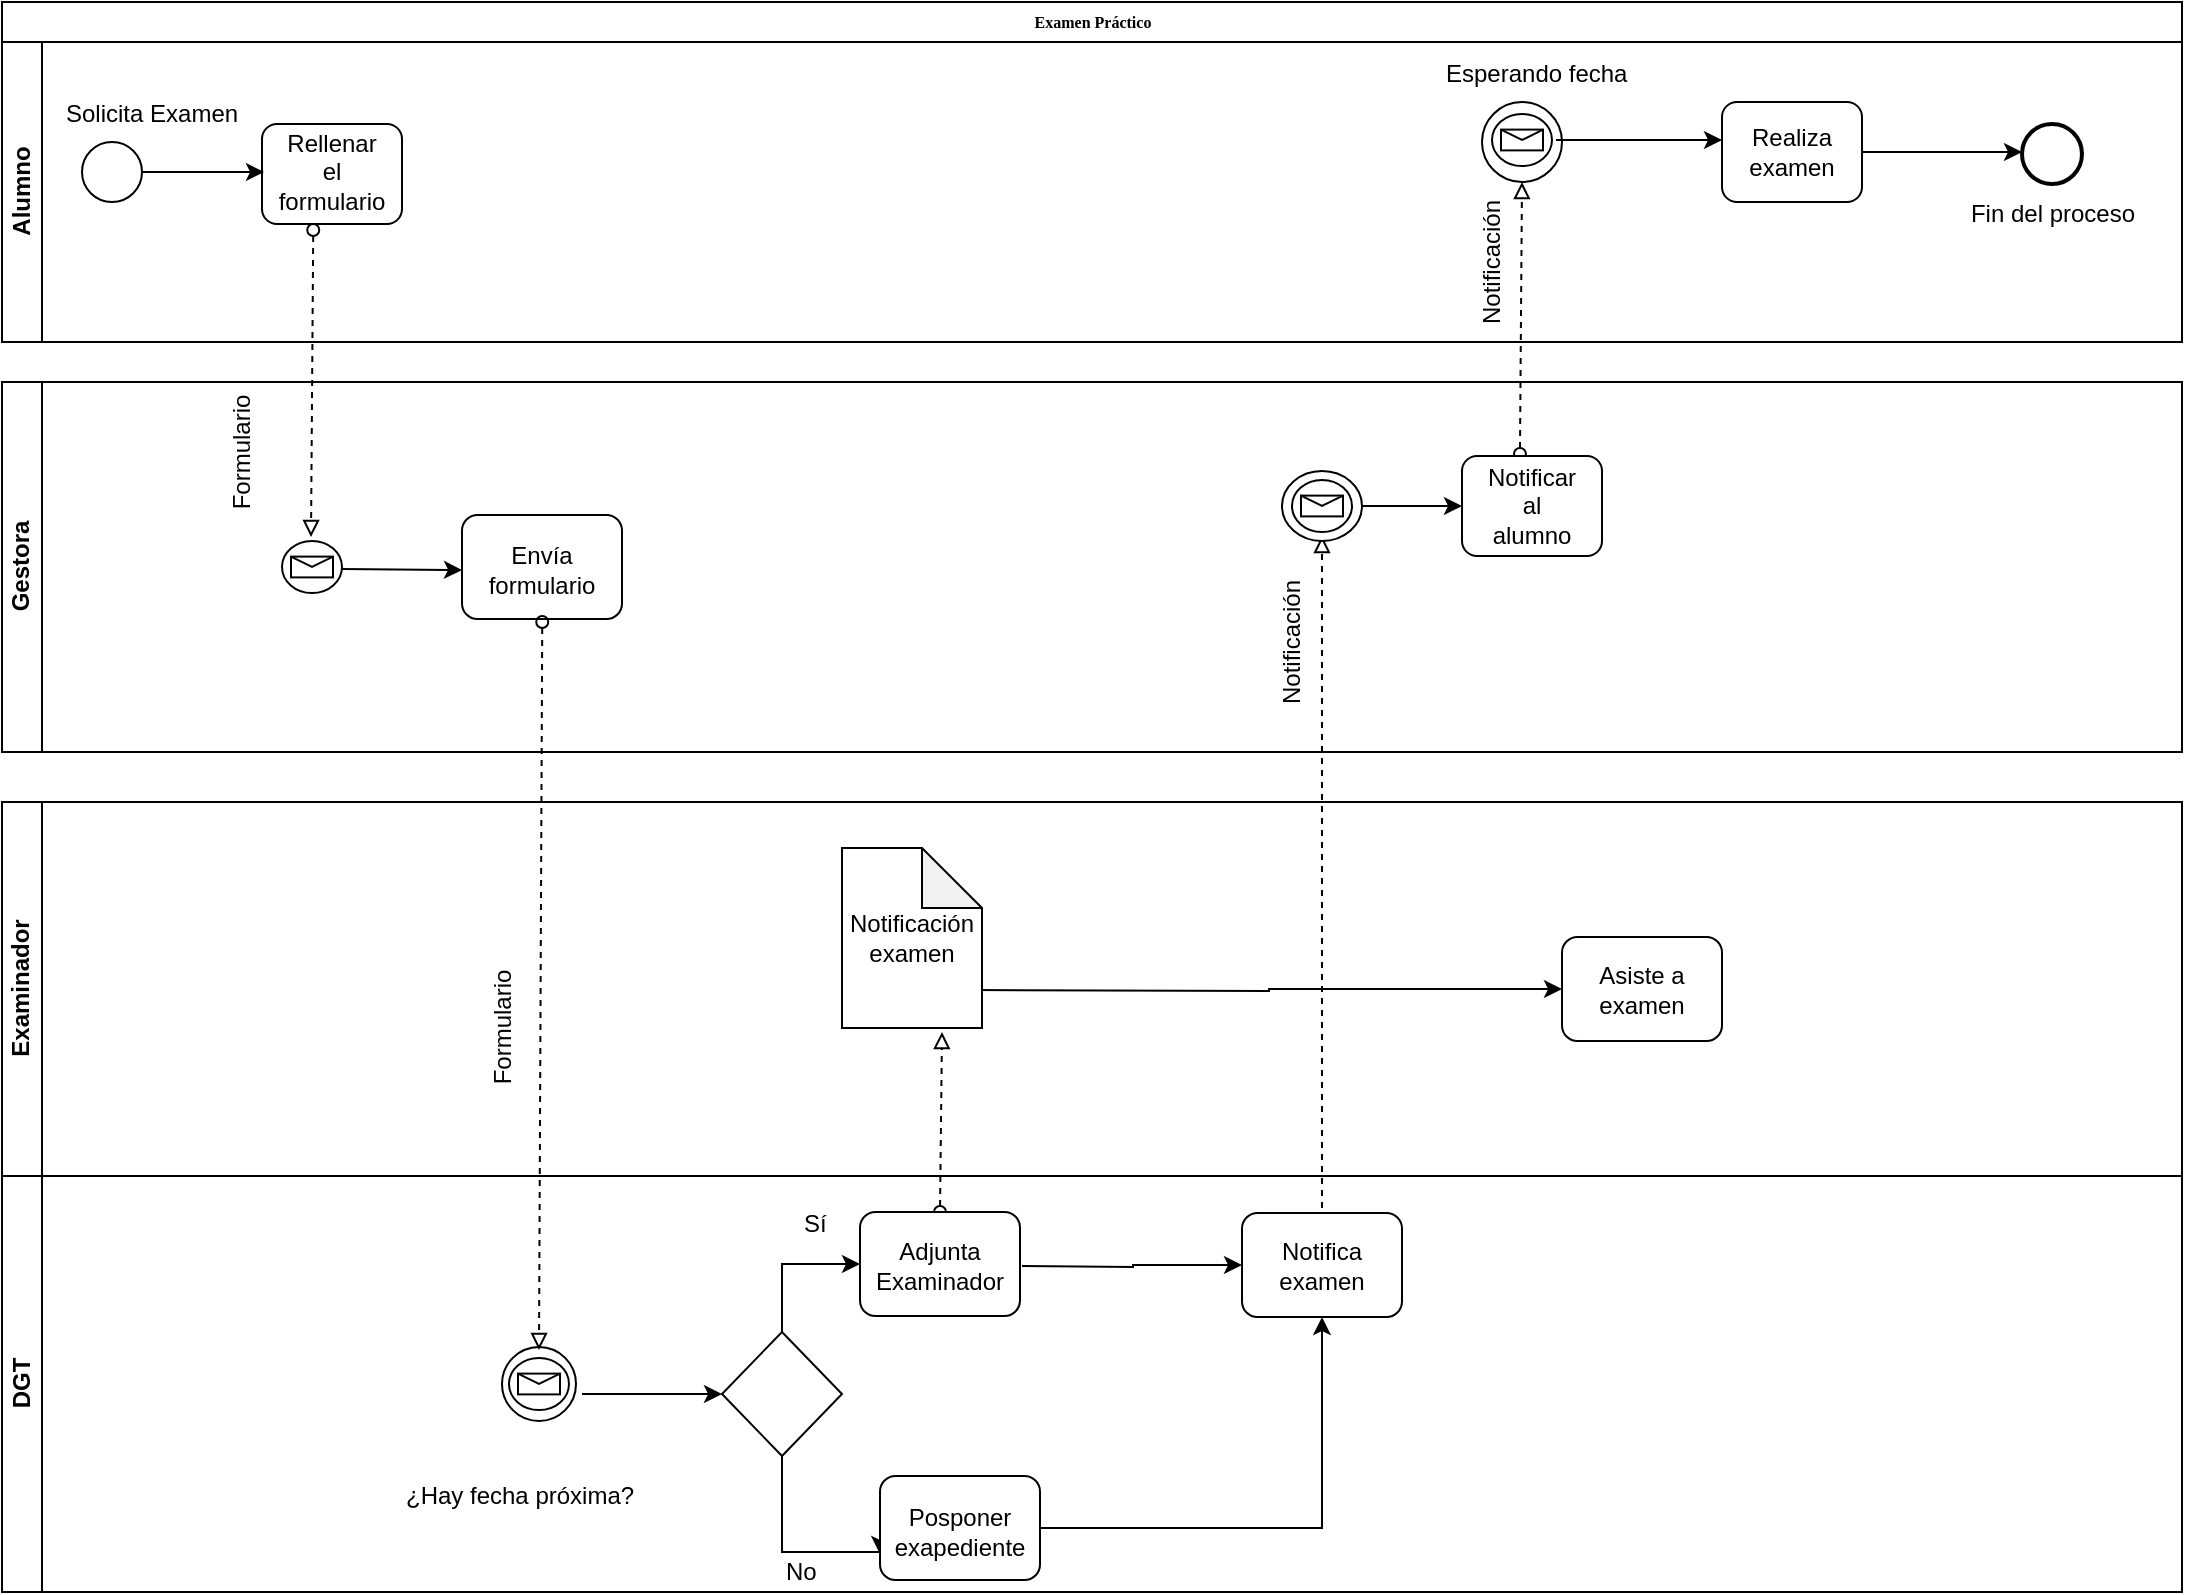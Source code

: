 <mxfile version="12.2.7" type="device" pages="1"><diagram name="Page-1" id="c7488fd3-1785-93aa-aadb-54a6760d102a"><mxGraphModel dx="1656" dy="872" grid="1" gridSize="10" guides="1" tooltips="1" connect="1" arrows="1" fold="1" page="1" pageScale="1" pageWidth="1100" pageHeight="850" background="#ffffff" math="0" shadow="0"><root><mxCell id="0"/><mxCell id="1" parent="0"/><mxCell id="2b4e8129b02d487f-1" value="Examen Práctico" style="swimlane;html=1;childLayout=stackLayout;horizontal=1;startSize=20;horizontalStack=0;rounded=0;shadow=0;labelBackgroundColor=none;strokeColor=#000000;strokeWidth=1;fillColor=#ffffff;fontFamily=Verdana;fontSize=8;fontColor=#000000;align=center;" parent="1" vertex="1"><mxGeometry x="180" y="50" width="1090" height="170" as="geometry"/></mxCell><mxCell id="2b4e8129b02d487f-2" value="&lt;div&gt;Alumno&lt;/div&gt;" style="swimlane;html=1;startSize=20;horizontal=0;" parent="2b4e8129b02d487f-1" vertex="1"><mxGeometry y="20" width="1090" height="150" as="geometry"/></mxCell><mxCell id="2b4e8129b02d487f-7" value="" style="rounded=1;whiteSpace=wrap;html=1;shadow=0;labelBackgroundColor=none;strokeColor=#000000;strokeWidth=1;fillColor=#ffffff;fontFamily=Verdana;fontSize=8;fontColor=#000000;align=center;" parent="2b4e8129b02d487f-2" vertex="1"><mxGeometry x="130" y="41" width="70" height="50" as="geometry"/></mxCell><mxCell id="YuflgJRQoO6ENukYpwJO-21" value="Rellenar el formulario" style="text;html=1;strokeColor=none;fillColor=none;align=center;verticalAlign=middle;whiteSpace=wrap;rounded=0;" parent="2b4e8129b02d487f-2" vertex="1"><mxGeometry x="145" y="55" width="40" height="20" as="geometry"/></mxCell><mxCell id="F2hgta8ROKvKX4Zt6h2e-19" value="" style="ellipse;whiteSpace=wrap;html=1;rounded=0;shadow=0;labelBackgroundColor=none;strokeColor=#000000;strokeWidth=1;fillColor=#ffffff;fontFamily=Verdana;fontSize=8;fontColor=#000000;align=center;" parent="2b4e8129b02d487f-2" vertex="1"><mxGeometry x="40" y="50" width="30" height="30" as="geometry"/></mxCell><mxCell id="F2hgta8ROKvKX4Zt6h2e-23" value="Solicita Examen" style="text;html=1;resizable=0;points=[];autosize=1;align=left;verticalAlign=top;spacingTop=-4;" parent="2b4e8129b02d487f-2" vertex="1"><mxGeometry x="30" y="26" width="100" height="20" as="geometry"/></mxCell><mxCell id="F2hgta8ROKvKX4Zt6h2e-26" value="" style="endArrow=classic;html=1;strokeColor=#000000;exitX=1;exitY=0.5;exitDx=0;exitDy=0;" parent="2b4e8129b02d487f-2" edge="1"><mxGeometry width="50" height="50" relative="1" as="geometry"><mxPoint x="70" y="65" as="sourcePoint"/><mxPoint x="131" y="65" as="targetPoint"/></mxGeometry></mxCell><mxCell id="F2hgta8ROKvKX4Zt6h2e-113" value="" style="endArrow=block;dashed=1;html=1;strokeColor=#000000;endFill=0;startArrow=oval;startFill=0;exitX=0.414;exitY=-0.02;exitDx=0;exitDy=0;exitPerimeter=0;" parent="2b4e8129b02d487f-2" edge="1" source="F2hgta8ROKvKX4Zt6h2e-111"><mxGeometry width="50" height="50" relative="1" as="geometry"><mxPoint x="760" y="182" as="sourcePoint"/><mxPoint x="760" y="70" as="targetPoint"/></mxGeometry></mxCell><mxCell id="F2hgta8ROKvKX4Zt6h2e-115" value="" style="ellipse;whiteSpace=wrap;html=1;rounded=0;shadow=0;labelBackgroundColor=none;strokeColor=#000000;strokeWidth=1;fillColor=#ffffff;fontFamily=Verdana;fontSize=8;fontColor=#000000;align=center;" parent="2b4e8129b02d487f-2" vertex="1"><mxGeometry x="740" y="30" width="40" height="40" as="geometry"/></mxCell><mxCell id="F2hgta8ROKvKX4Zt6h2e-135" value="" style="edgeStyle=orthogonalEdgeStyle;rounded=0;orthogonalLoop=1;jettySize=auto;html=1;entryX=0;entryY=0.25;entryDx=0;entryDy=0;" parent="2b4e8129b02d487f-2" source="F2hgta8ROKvKX4Zt6h2e-117" edge="1"><mxGeometry relative="1" as="geometry"><mxPoint x="860" y="49" as="targetPoint"/></mxGeometry></mxCell><mxCell id="F2hgta8ROKvKX4Zt6h2e-117" value="" style="shape=mxgraph.bpmn.shape;html=1;verticalLabelPosition=bottom;labelBackgroundColor=#ffffff;verticalAlign=top;perimeter=ellipsePerimeter;outline=standard;symbol=message;fontFamily=Helvetica;fontSize=12;fontColor=#000000;align=center;strokeColor=#000000;strokeWidth=1;fillColor=none;perimeterSpacing=2;" parent="2b4e8129b02d487f-2" vertex="1"><mxGeometry x="745" y="36" width="30" height="26" as="geometry"/></mxCell><mxCell id="F2hgta8ROKvKX4Zt6h2e-119" value="Esperando fecha" style="text;html=1;resizable=0;points=[];autosize=1;align=left;verticalAlign=top;spacingTop=-4;" parent="2b4e8129b02d487f-2" vertex="1"><mxGeometry x="720" y="6" width="110" height="20" as="geometry"/></mxCell><mxCell id="F2hgta8ROKvKX4Zt6h2e-120" value="Notificación" style="text;html=1;strokeColor=none;fillColor=none;align=center;verticalAlign=middle;whiteSpace=wrap;rounded=0;rotation=-90;" parent="2b4e8129b02d487f-2" vertex="1"><mxGeometry x="730" y="100" width="30" height="20" as="geometry"/></mxCell><mxCell id="F2hgta8ROKvKX4Zt6h2e-143" value="" style="edgeStyle=orthogonalEdgeStyle;rounded=0;orthogonalLoop=1;jettySize=auto;html=1;" parent="2b4e8129b02d487f-2" source="F2hgta8ROKvKX4Zt6h2e-138" edge="1"><mxGeometry relative="1" as="geometry"><mxPoint x="1010" y="55" as="targetPoint"/></mxGeometry></mxCell><mxCell id="F2hgta8ROKvKX4Zt6h2e-138" value="" style="rounded=1;whiteSpace=wrap;html=1;shadow=0;labelBackgroundColor=none;strokeColor=#000000;strokeWidth=1;fillColor=#ffffff;fontFamily=Verdana;fontSize=8;fontColor=#000000;align=center;" parent="2b4e8129b02d487f-2" vertex="1"><mxGeometry x="860" y="30" width="70" height="50" as="geometry"/></mxCell><mxCell id="F2hgta8ROKvKX4Zt6h2e-139" value="Realiza examen" style="text;html=1;strokeColor=none;fillColor=none;align=center;verticalAlign=middle;whiteSpace=wrap;rounded=0;" parent="2b4e8129b02d487f-2" vertex="1"><mxGeometry x="875" y="45" width="40" height="20" as="geometry"/></mxCell><mxCell id="F2hgta8ROKvKX4Zt6h2e-141" value="" style="ellipse;whiteSpace=wrap;html=1;rounded=0;shadow=0;labelBackgroundColor=none;strokeColor=#000000;strokeWidth=2;fillColor=#ffffff;fontFamily=Verdana;fontSize=8;fontColor=#000000;align=center;" parent="2b4e8129b02d487f-2" vertex="1"><mxGeometry x="1010" y="41" width="30" height="30" as="geometry"/></mxCell><mxCell id="F2hgta8ROKvKX4Zt6h2e-144" value="Fin del proceso" style="text;html=1;strokeColor=none;fillColor=none;align=center;verticalAlign=middle;whiteSpace=wrap;rounded=0;" parent="2b4e8129b02d487f-2" vertex="1"><mxGeometry x="967.5" y="70" width="115" height="32" as="geometry"/></mxCell><mxCell id="F2hgta8ROKvKX4Zt6h2e-110" style="edgeStyle=orthogonalEdgeStyle;rounded=0;orthogonalLoop=1;jettySize=auto;html=1;" parent="1" source="F2hgta8ROKvKX4Zt6h2e-92" edge="1"><mxGeometry relative="1" as="geometry"><mxPoint x="910" y="302" as="targetPoint"/></mxGeometry></mxCell><mxCell id="2b4e8129b02d487f-4" value="Examinador" style="swimlane;html=1;startSize=20;horizontal=0;" parent="1" vertex="1"><mxGeometry x="180" y="450" width="1090" height="187" as="geometry"/></mxCell><mxCell id="2b4e8129b02d487f-28" style="edgeStyle=orthogonalEdgeStyle;rounded=0;html=1;labelBackgroundColor=none;startArrow=none;startFill=0;startSize=5;endArrow=classicThin;endFill=1;endSize=5;jettySize=auto;orthogonalLoop=1;strokeColor=#000000;strokeWidth=1;fontFamily=Verdana;fontSize=8;fontColor=#000000;" parent="2b4e8129b02d487f-4" edge="1"><mxGeometry relative="1" as="geometry"/></mxCell><mxCell id="2b4e8129b02d487f-29" value="Yes" style="edgeStyle=orthogonalEdgeStyle;rounded=0;html=1;entryX=0;entryY=0.5;labelBackgroundColor=none;startArrow=none;startFill=0;startSize=5;endArrow=classicThin;endFill=1;endSize=5;jettySize=auto;orthogonalLoop=1;strokeColor=#000000;strokeWidth=1;fontFamily=Verdana;fontSize=8;fontColor=#000000;" parent="2b4e8129b02d487f-4" edge="1"><mxGeometry x="-0.501" y="6" relative="1" as="geometry"><mxPoint as="offset"/></mxGeometry></mxCell><mxCell id="2b4e8129b02d487f-30" style="edgeStyle=orthogonalEdgeStyle;rounded=0;html=1;labelBackgroundColor=none;startArrow=none;startFill=0;startSize=5;endArrow=classicThin;endFill=1;endSize=5;jettySize=auto;orthogonalLoop=1;strokeColor=#000000;strokeWidth=1;fontFamily=Verdana;fontSize=8;fontColor=#000000;" parent="2b4e8129b02d487f-4" edge="1"><mxGeometry relative="1" as="geometry"/></mxCell><mxCell id="F2hgta8ROKvKX4Zt6h2e-36" value="Formulario" style="text;html=1;strokeColor=none;fillColor=none;align=center;verticalAlign=middle;whiteSpace=wrap;rounded=0;rotation=-90;" parent="2b4e8129b02d487f-4" vertex="1"><mxGeometry x="230" y="102.5" width="40" height="20" as="geometry"/></mxCell><mxCell id="F2hgta8ROKvKX4Zt6h2e-66" value="" style="endArrow=block;dashed=1;html=1;strokeColor=#000000;endFill=0;startArrow=oval;startFill=0;exitX=0.5;exitY=0;exitDx=0;exitDy=0;" parent="2b4e8129b02d487f-4" source="F2hgta8ROKvKX4Zt6h2e-40" edge="1"><mxGeometry width="50" height="50" relative="1" as="geometry"><mxPoint x="471.12" y="53.5" as="sourcePoint"/><mxPoint x="470" y="115" as="targetPoint"/></mxGeometry></mxCell><mxCell id="F2hgta8ROKvKX4Zt6h2e-82" style="edgeStyle=orthogonalEdgeStyle;rounded=0;orthogonalLoop=1;jettySize=auto;html=1;exitX=1;exitY=0.5;exitDx=0;exitDy=0;entryX=0;entryY=0.5;entryDx=0;entryDy=0;" parent="2b4e8129b02d487f-4" target="F2hgta8ROKvKX4Zt6h2e-76" edge="1"><mxGeometry relative="1" as="geometry"><mxPoint x="486" y="94" as="sourcePoint"/><mxPoint x="570" y="115" as="targetPoint"/></mxGeometry></mxCell><mxCell id="F2hgta8ROKvKX4Zt6h2e-76" value="" style="rounded=1;whiteSpace=wrap;html=1;shadow=0;labelBackgroundColor=none;strokeColor=#000000;strokeWidth=1;fillColor=#ffffff;fontFamily=Verdana;fontSize=8;fontColor=#000000;align=center;" parent="2b4e8129b02d487f-4" vertex="1"><mxGeometry x="780" y="67.5" width="80" height="52" as="geometry"/></mxCell><mxCell id="F2hgta8ROKvKX4Zt6h2e-79" value="Asiste a examen" style="text;html=1;strokeColor=none;fillColor=none;align=center;verticalAlign=middle;whiteSpace=wrap;rounded=0;" parent="2b4e8129b02d487f-4" vertex="1"><mxGeometry x="790" y="83" width="60" height="21" as="geometry"/></mxCell><mxCell id="F2hgta8ROKvKX4Zt6h2e-90" value="" style="endArrow=block;dashed=1;html=1;strokeColor=#000000;endFill=0;startArrow=oval;startFill=0;exitX=0.5;exitY=0;exitDx=0;exitDy=0;entryX=0.5;entryY=1;entryDx=0;entryDy=0;" parent="2b4e8129b02d487f-4" edge="1" target="F2hgta8ROKvKX4Zt6h2e-93"><mxGeometry width="50" height="50" relative="1" as="geometry"><mxPoint x="660" y="212" as="sourcePoint"/><mxPoint x="660" y="-102" as="targetPoint"/></mxGeometry></mxCell><mxCell id="Vvz3e6c_uyJHt6hE5DJ8-3" value="Notificación examen" style="shape=note;whiteSpace=wrap;html=1;backgroundOutline=1;darkOpacity=0.05;" vertex="1" parent="2b4e8129b02d487f-4"><mxGeometry x="420" y="23" width="70" height="90" as="geometry"/></mxCell><mxCell id="F2hgta8ROKvKX4Zt6h2e-1" value="DGT" style="swimlane;html=1;startSize=20;horizontal=0;" parent="1" vertex="1"><mxGeometry x="180" y="637" width="1090" height="208" as="geometry"/></mxCell><mxCell id="F2hgta8ROKvKX4Zt6h2e-2" style="edgeStyle=orthogonalEdgeStyle;rounded=0;html=1;labelBackgroundColor=none;startArrow=none;startFill=0;startSize=5;endArrow=classicThin;endFill=1;endSize=5;jettySize=auto;orthogonalLoop=1;strokeColor=#000000;strokeWidth=1;fontFamily=Verdana;fontSize=8;fontColor=#000000;" parent="F2hgta8ROKvKX4Zt6h2e-1" edge="1"><mxGeometry relative="1" as="geometry"/></mxCell><mxCell id="F2hgta8ROKvKX4Zt6h2e-3" value="Yes" style="edgeStyle=orthogonalEdgeStyle;rounded=0;html=1;entryX=0;entryY=0.5;labelBackgroundColor=none;startArrow=none;startFill=0;startSize=5;endArrow=classicThin;endFill=1;endSize=5;jettySize=auto;orthogonalLoop=1;strokeColor=#000000;strokeWidth=1;fontFamily=Verdana;fontSize=8;fontColor=#000000;" parent="F2hgta8ROKvKX4Zt6h2e-1" edge="1"><mxGeometry x="-0.501" y="6" relative="1" as="geometry"><mxPoint as="offset"/></mxGeometry></mxCell><mxCell id="F2hgta8ROKvKX4Zt6h2e-4" style="edgeStyle=orthogonalEdgeStyle;rounded=0;html=1;labelBackgroundColor=none;startArrow=none;startFill=0;startSize=5;endArrow=classicThin;endFill=1;endSize=5;jettySize=auto;orthogonalLoop=1;strokeColor=#000000;strokeWidth=1;fontFamily=Verdana;fontSize=8;fontColor=#000000;" parent="F2hgta8ROKvKX4Zt6h2e-1" edge="1"><mxGeometry relative="1" as="geometry"/></mxCell><mxCell id="F2hgta8ROKvKX4Zt6h2e-40" value="" style="rounded=1;whiteSpace=wrap;html=1;shadow=0;labelBackgroundColor=none;strokeColor=#000000;strokeWidth=1;fillColor=#ffffff;fontFamily=Verdana;fontSize=8;fontColor=#000000;align=center;" parent="F2hgta8ROKvKX4Zt6h2e-1" vertex="1"><mxGeometry x="429" y="18" width="80" height="52" as="geometry"/></mxCell><mxCell id="F2hgta8ROKvKX4Zt6h2e-42" value="" style="rhombus;whiteSpace=wrap;html=1;" parent="F2hgta8ROKvKX4Zt6h2e-1" vertex="1"><mxGeometry x="360" y="78" width="60" height="62" as="geometry"/></mxCell><mxCell id="F2hgta8ROKvKX4Zt6h2e-44" value="" style="shape=image;html=1;verticalAlign=top;verticalLabelPosition=bottom;labelBackgroundColor=#ffffff;imageAspect=0;aspect=fixed;image=https://cdn4.iconfinder.com/data/icons/feather/24/x-128.png" parent="F2hgta8ROKvKX4Zt6h2e-1" vertex="1"><mxGeometry x="366" y="85.5" width="48" height="48" as="geometry"/></mxCell><mxCell id="F2hgta8ROKvKX4Zt6h2e-47" value="¿Hay fecha próxima?" style="text;html=1;resizable=0;points=[];autosize=1;align=left;verticalAlign=top;spacingTop=-4;" parent="F2hgta8ROKvKX4Zt6h2e-1" vertex="1"><mxGeometry x="200" y="150" width="130" height="20" as="geometry"/></mxCell><mxCell id="F2hgta8ROKvKX4Zt6h2e-49" value="Sí" style="text;html=1;resizable=0;points=[];autosize=1;align=left;verticalAlign=top;spacingTop=-4;" parent="F2hgta8ROKvKX4Zt6h2e-1" vertex="1"><mxGeometry x="399" y="14" width="30" height="20" as="geometry"/></mxCell><mxCell id="F2hgta8ROKvKX4Zt6h2e-52" value="" style="endArrow=classic;html=1;strokeColor=#000000;entryX=0;entryY=0.5;entryDx=0;entryDy=0;" parent="F2hgta8ROKvKX4Zt6h2e-1" target="F2hgta8ROKvKX4Zt6h2e-42" edge="1"><mxGeometry width="50" height="50" relative="1" as="geometry"><mxPoint x="290" y="109" as="sourcePoint"/><mxPoint x="430" y="44" as="targetPoint"/></mxGeometry></mxCell><mxCell id="YuflgJRQoO6ENukYpwJO-52" value="" style="ellipse;whiteSpace=wrap;html=1;aspect=fixed;strokeColor=#000000;strokeWidth=1;" parent="F2hgta8ROKvKX4Zt6h2e-1" vertex="1"><mxGeometry x="250" y="85.5" width="37" height="37" as="geometry"/></mxCell><mxCell id="F2hgta8ROKvKX4Zt6h2e-56" value="" style="shape=mxgraph.bpmn.shape;html=1;verticalLabelPosition=bottom;labelBackgroundColor=#ffffff;verticalAlign=top;perimeter=ellipsePerimeter;outline=standard;symbol=message;fontFamily=Helvetica;fontSize=12;fontColor=#000000;align=center;strokeColor=#000000;strokeWidth=1;fillColor=none;perimeterSpacing=4;" parent="F2hgta8ROKvKX4Zt6h2e-1" vertex="1"><mxGeometry x="253.5" y="91" width="30" height="26" as="geometry"/></mxCell><mxCell id="F2hgta8ROKvKX4Zt6h2e-61" style="edgeStyle=orthogonalEdgeStyle;rounded=0;orthogonalLoop=1;jettySize=auto;html=1;exitX=0.5;exitY=1;exitDx=0;exitDy=0;entryX=0;entryY=0.75;entryDx=0;entryDy=0;" parent="F2hgta8ROKvKX4Zt6h2e-1" source="F2hgta8ROKvKX4Zt6h2e-42" target="F2hgta8ROKvKX4Zt6h2e-70" edge="1"><mxGeometry relative="1" as="geometry"><mxPoint x="430" y="188" as="targetPoint"/><mxPoint x="389" y="198" as="sourcePoint"/><Array as="points"><mxPoint x="390" y="188"/></Array></mxGeometry></mxCell><mxCell id="F2hgta8ROKvKX4Zt6h2e-62" value="No" style="text;html=1;resizable=0;points=[];autosize=1;align=left;verticalAlign=top;spacingTop=-4;" parent="F2hgta8ROKvKX4Zt6h2e-1" vertex="1"><mxGeometry x="390" y="188" width="30" height="20" as="geometry"/></mxCell><mxCell id="F2hgta8ROKvKX4Zt6h2e-65" value="Adjunta Examinador" style="text;html=1;strokeColor=none;fillColor=none;align=center;verticalAlign=middle;whiteSpace=wrap;rounded=0;" parent="F2hgta8ROKvKX4Zt6h2e-1" vertex="1"><mxGeometry x="439" y="34" width="60" height="21" as="geometry"/></mxCell><mxCell id="F2hgta8ROKvKX4Zt6h2e-103" style="edgeStyle=orthogonalEdgeStyle;rounded=0;orthogonalLoop=1;jettySize=auto;html=1;exitX=1;exitY=0.5;exitDx=0;exitDy=0;entryX=0.5;entryY=1;entryDx=0;entryDy=0;" parent="F2hgta8ROKvKX4Zt6h2e-1" source="F2hgta8ROKvKX4Zt6h2e-70" target="F2hgta8ROKvKX4Zt6h2e-87" edge="1"><mxGeometry relative="1" as="geometry"/></mxCell><mxCell id="F2hgta8ROKvKX4Zt6h2e-70" value="" style="rounded=1;whiteSpace=wrap;html=1;shadow=0;labelBackgroundColor=none;strokeColor=#000000;strokeWidth=1;fillColor=#ffffff;fontFamily=Verdana;fontSize=8;fontColor=#000000;align=center;" parent="F2hgta8ROKvKX4Zt6h2e-1" vertex="1"><mxGeometry x="439" y="150" width="80" height="52" as="geometry"/></mxCell><mxCell id="F2hgta8ROKvKX4Zt6h2e-72" value="Posponer exapediente" style="text;html=1;strokeColor=none;fillColor=none;align=center;verticalAlign=middle;whiteSpace=wrap;rounded=0;" parent="F2hgta8ROKvKX4Zt6h2e-1" vertex="1"><mxGeometry x="449" y="167" width="60" height="21" as="geometry"/></mxCell><mxCell id="F2hgta8ROKvKX4Zt6h2e-87" value="" style="rounded=1;whiteSpace=wrap;html=1;shadow=0;labelBackgroundColor=none;strokeColor=#000000;strokeWidth=1;fillColor=#ffffff;fontFamily=Verdana;fontSize=8;fontColor=#000000;align=center;" parent="F2hgta8ROKvKX4Zt6h2e-1" vertex="1"><mxGeometry x="620" y="18.5" width="80" height="52" as="geometry"/></mxCell><mxCell id="F2hgta8ROKvKX4Zt6h2e-88" value="Notifica examen" style="text;html=1;strokeColor=none;fillColor=none;align=center;verticalAlign=middle;whiteSpace=wrap;rounded=0;" parent="F2hgta8ROKvKX4Zt6h2e-1" vertex="1"><mxGeometry x="630" y="34" width="60" height="21" as="geometry"/></mxCell><mxCell id="F2hgta8ROKvKX4Zt6h2e-86" style="edgeStyle=orthogonalEdgeStyle;rounded=0;orthogonalLoop=1;jettySize=auto;html=1;entryX=0;entryY=0.5;entryDx=0;entryDy=0;" parent="F2hgta8ROKvKX4Zt6h2e-1" target="F2hgta8ROKvKX4Zt6h2e-87" edge="1"><mxGeometry relative="1" as="geometry"><mxPoint x="570" y="44.5" as="targetPoint"/><mxPoint x="510" y="45" as="sourcePoint"/></mxGeometry></mxCell><mxCell id="F2hgta8ROKvKX4Zt6h2e-59" style="edgeStyle=orthogonalEdgeStyle;rounded=0;orthogonalLoop=1;jettySize=auto;html=1;entryX=0;entryY=0.5;entryDx=0;entryDy=0;exitX=0.5;exitY=0;exitDx=0;exitDy=0;" parent="F2hgta8ROKvKX4Zt6h2e-1" source="F2hgta8ROKvKX4Zt6h2e-42" edge="1" target="F2hgta8ROKvKX4Zt6h2e-40"><mxGeometry relative="1" as="geometry"><mxPoint x="410" y="53" as="targetPoint"/><Array as="points"><mxPoint x="390" y="44"/></Array><mxPoint x="390" y="73" as="sourcePoint"/></mxGeometry></mxCell><mxCell id="2b4e8129b02d487f-3" value="&lt;div&gt;Gestora&lt;/div&gt;" style="swimlane;html=1;startSize=20;horizontal=0;" parent="1" vertex="1"><mxGeometry x="180" y="240" width="1090" height="185" as="geometry"/></mxCell><mxCell id="YuflgJRQoO6ENukYpwJO-15" value="" style="shape=mxgraph.bpmn.shape;html=1;verticalLabelPosition=bottom;labelBackgroundColor=#ffffff;verticalAlign=top;perimeter=ellipsePerimeter;outline=standard;symbol=message;fontFamily=Helvetica;fontSize=12;fontColor=#000000;align=center;strokeColor=#000000;strokeWidth=1;fillColor=none;perimeterSpacing=2;" parent="2b4e8129b02d487f-3" vertex="1"><mxGeometry x="140" y="79.5" width="30" height="26" as="geometry"/></mxCell><mxCell id="YuflgJRQoO6ENukYpwJO-16" value="" style="endArrow=classic;html=1;strokeColor=#000000;" parent="2b4e8129b02d487f-3" edge="1"><mxGeometry width="50" height="50" relative="1" as="geometry"><mxPoint x="170" y="93.5" as="sourcePoint"/><mxPoint x="230" y="94" as="targetPoint"/></mxGeometry></mxCell><mxCell id="YuflgJRQoO6ENukYpwJO-17" value="" style="rounded=1;whiteSpace=wrap;html=1;shadow=0;labelBackgroundColor=none;strokeColor=#000000;strokeWidth=1;fillColor=#ffffff;fontFamily=Verdana;fontSize=8;fontColor=#000000;align=center;" parent="2b4e8129b02d487f-3" vertex="1"><mxGeometry x="230" y="66.5" width="80" height="52" as="geometry"/></mxCell><mxCell id="YuflgJRQoO6ENukYpwJO-18" value="Envía formulario" style="text;html=1;strokeColor=none;fillColor=none;align=center;verticalAlign=middle;whiteSpace=wrap;rounded=0;" parent="2b4e8129b02d487f-3" vertex="1"><mxGeometry x="250" y="83.5" width="40" height="20" as="geometry"/></mxCell><mxCell id="YuflgJRQoO6ENukYpwJO-32" value="Formulario" style="text;html=1;strokeColor=none;fillColor=none;align=center;verticalAlign=middle;whiteSpace=wrap;rounded=0;rotation=-90;" parent="2b4e8129b02d487f-3" vertex="1"><mxGeometry x="105" y="25" width="30" height="20" as="geometry"/></mxCell><mxCell id="F2hgta8ROKvKX4Zt6h2e-31" value="" style="endArrow=block;dashed=1;html=1;strokeColor=#000000;endFill=0;startArrow=oval;startFill=0;exitX=0.366;exitY=1.06;exitDx=0;exitDy=0;exitPerimeter=0;" parent="2b4e8129b02d487f-3" source="2b4e8129b02d487f-7" edge="1"><mxGeometry width="50" height="50" relative="1" as="geometry"><mxPoint x="154.5" y="-42.5" as="sourcePoint"/><mxPoint x="154.5" y="77.5" as="targetPoint"/></mxGeometry></mxCell><mxCell id="F2hgta8ROKvKX4Zt6h2e-34" value="" style="endArrow=block;dashed=1;html=1;strokeColor=#000000;endFill=0;startArrow=oval;startFill=0;exitX=0.366;exitY=1.06;exitDx=0;exitDy=0;exitPerimeter=0;entryX=0.5;entryY=0;entryDx=0;entryDy=0;" parent="2b4e8129b02d487f-3" edge="1" target="F2hgta8ROKvKX4Zt6h2e-56"><mxGeometry width="50" height="50" relative="1" as="geometry"><mxPoint x="270.12" y="120" as="sourcePoint"/><mxPoint x="269" y="460" as="targetPoint"/></mxGeometry></mxCell><mxCell id="F2hgta8ROKvKX4Zt6h2e-92" value="" style="ellipse;whiteSpace=wrap;html=1;rounded=0;shadow=0;labelBackgroundColor=none;strokeColor=#000000;strokeWidth=1;fillColor=#ffffff;fontFamily=Verdana;fontSize=8;fontColor=#000000;align=center;" parent="2b4e8129b02d487f-3" vertex="1"><mxGeometry x="640" y="44.5" width="40" height="35" as="geometry"/></mxCell><mxCell id="F2hgta8ROKvKX4Zt6h2e-93" value="" style="shape=mxgraph.bpmn.shape;html=1;verticalLabelPosition=bottom;labelBackgroundColor=#ffffff;verticalAlign=top;perimeter=ellipsePerimeter;outline=standard;symbol=message;fontFamily=Helvetica;fontSize=12;fontColor=#000000;align=center;strokeColor=#000000;strokeWidth=1;fillColor=none;perimeterSpacing=2;" parent="2b4e8129b02d487f-3" vertex="1"><mxGeometry x="645" y="49" width="30" height="26" as="geometry"/></mxCell><mxCell id="F2hgta8ROKvKX4Zt6h2e-101" value="Notificación" style="text;html=1;strokeColor=none;fillColor=none;align=center;verticalAlign=middle;whiteSpace=wrap;rounded=0;rotation=-90;" parent="2b4e8129b02d487f-3" vertex="1"><mxGeometry x="630" y="120" width="30" height="20" as="geometry"/></mxCell><mxCell id="F2hgta8ROKvKX4Zt6h2e-111" value="" style="rounded=1;whiteSpace=wrap;html=1;shadow=0;labelBackgroundColor=none;strokeColor=#000000;strokeWidth=1;fillColor=#ffffff;fontFamily=Verdana;fontSize=8;fontColor=#000000;align=center;" parent="2b4e8129b02d487f-3" vertex="1"><mxGeometry x="730" y="37" width="70" height="50" as="geometry"/></mxCell><mxCell id="F2hgta8ROKvKX4Zt6h2e-112" value="Notificar al alumno" style="text;html=1;strokeColor=none;fillColor=none;align=center;verticalAlign=middle;whiteSpace=wrap;rounded=0;" parent="2b4e8129b02d487f-3" vertex="1"><mxGeometry x="745" y="52" width="40" height="20" as="geometry"/></mxCell></root></mxGraphModel></diagram></mxfile>